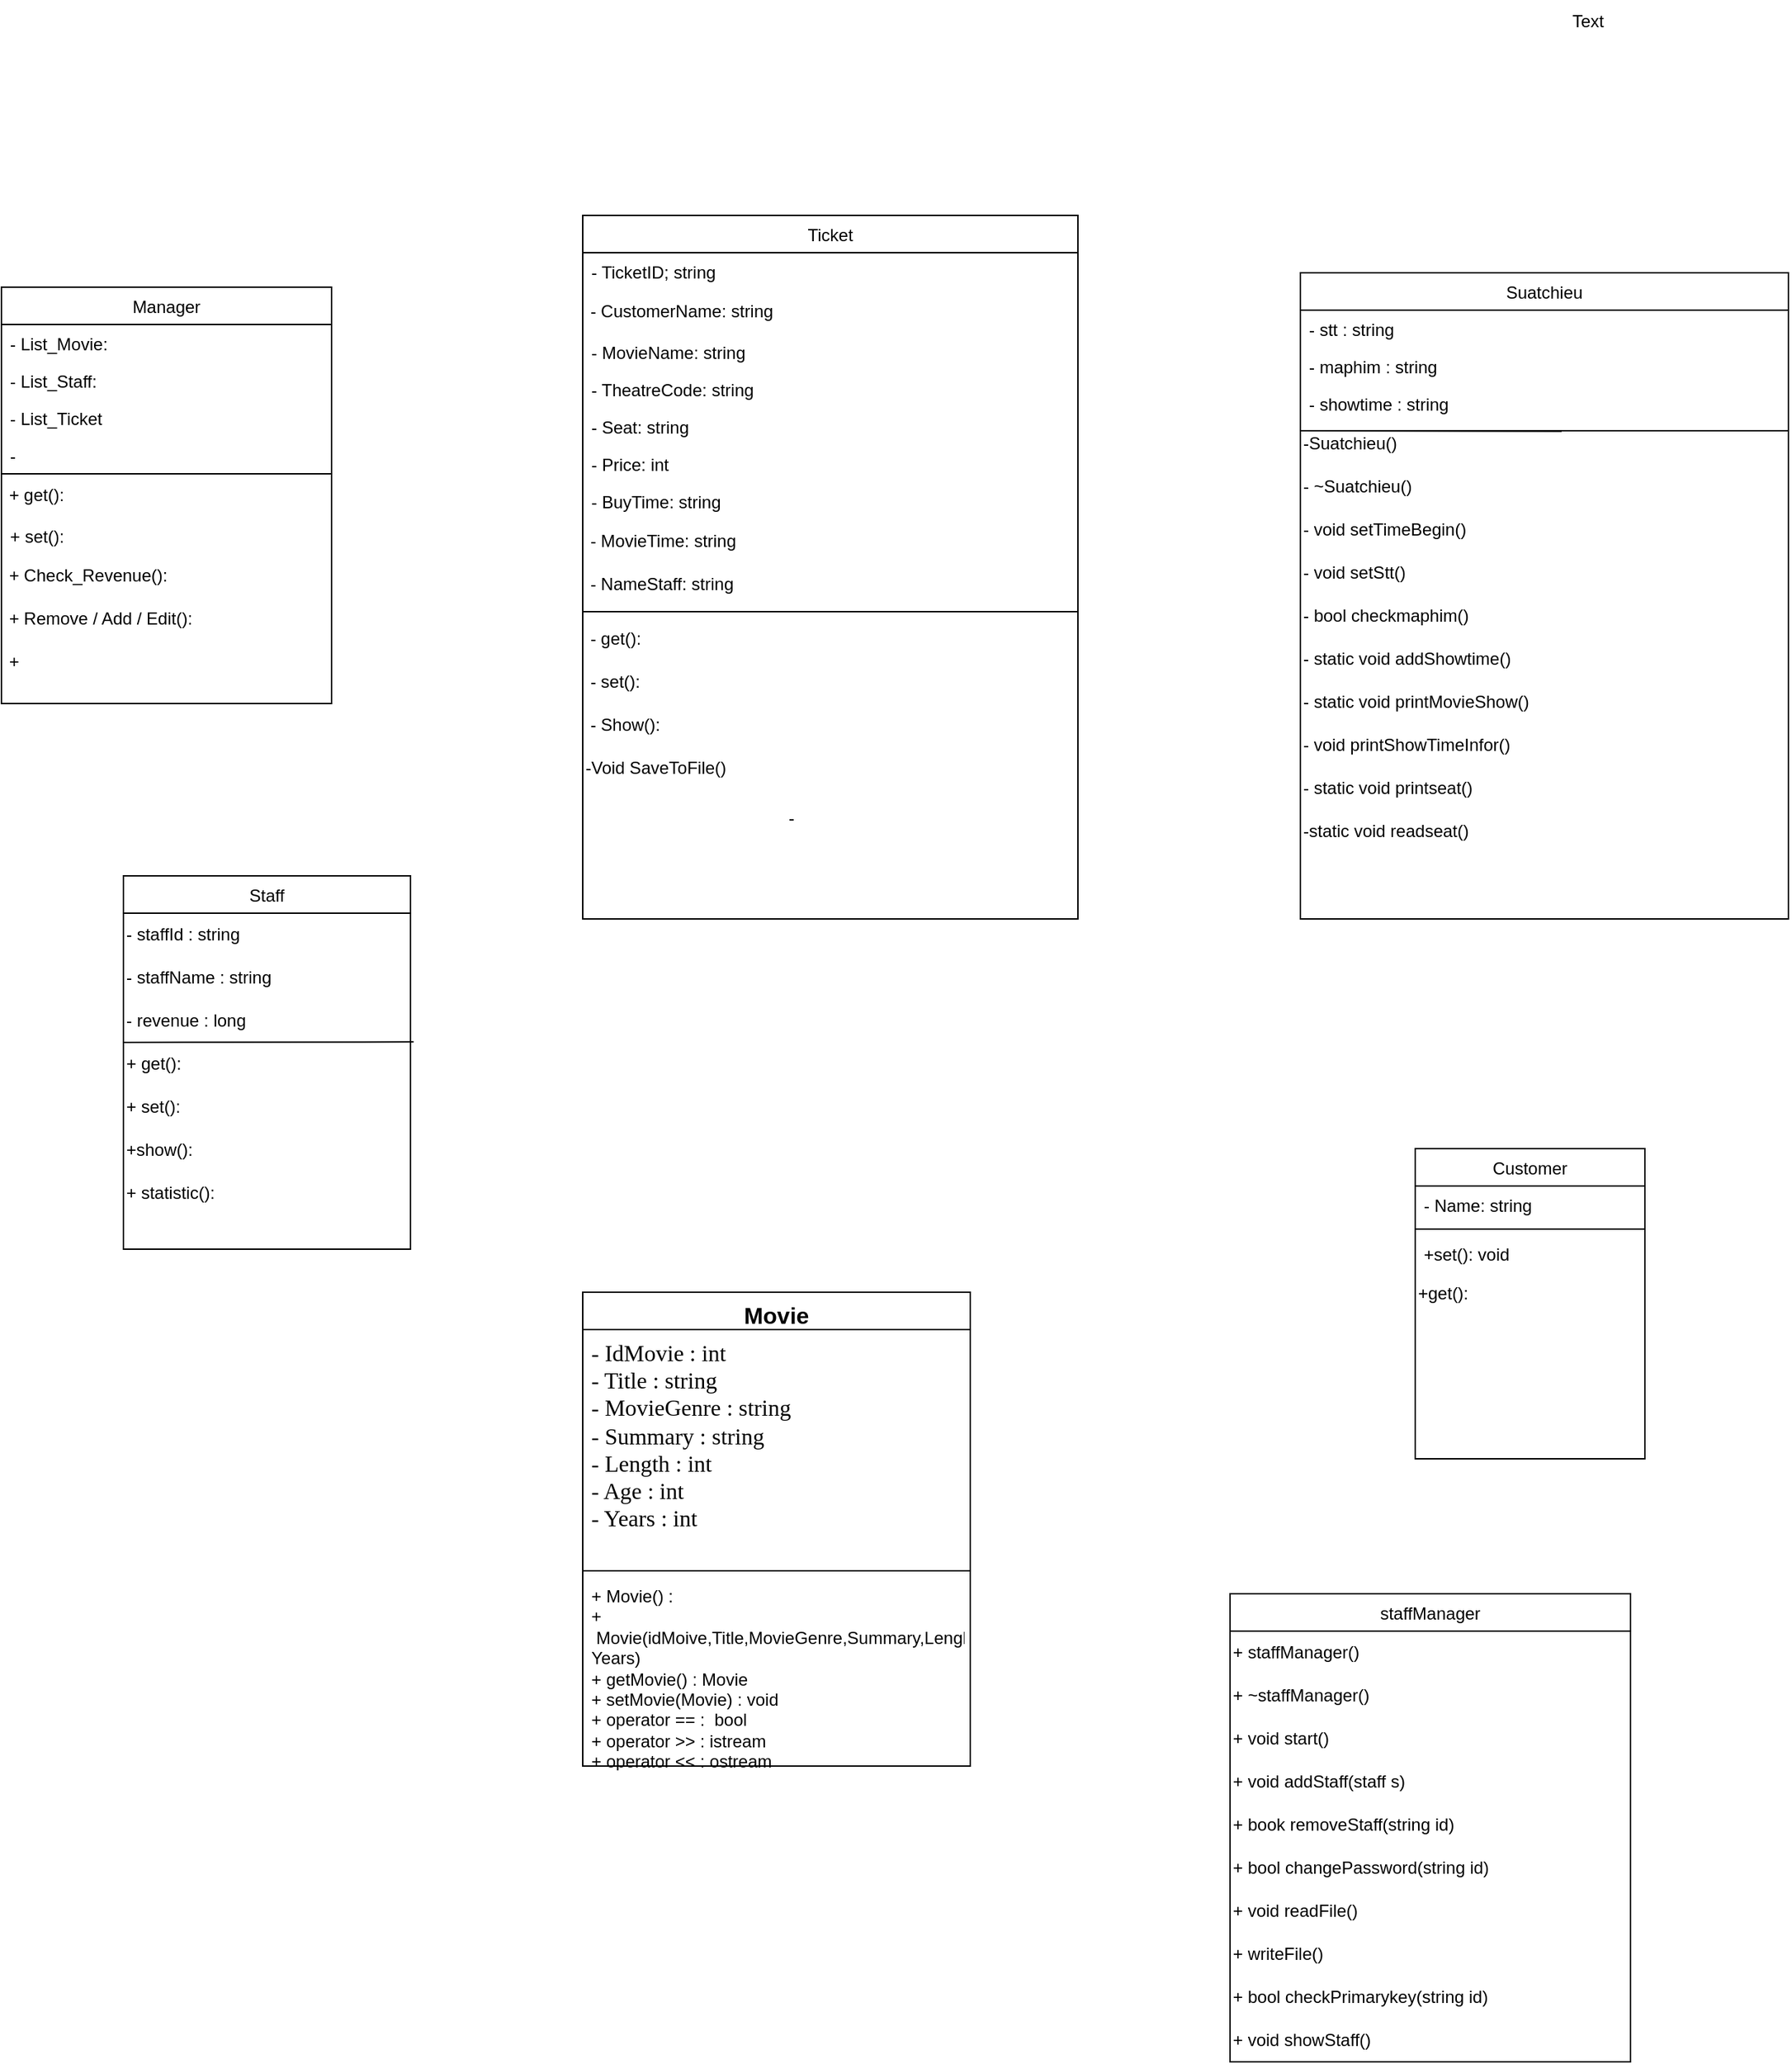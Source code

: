 <mxfile>
    <diagram id="byW2A_Ppa4mYDYx2hdw_" name="Page-1">
        <mxGraphModel dx="1259" dy="1580" grid="1" gridSize="10" guides="1" tooltips="1" connect="1" arrows="1" fold="1" page="1" pageScale="1" pageWidth="850" pageHeight="1100" background="none" math="0" shadow="0">
            <root>
                <mxCell id="0"/>
                <mxCell id="1" parent="0"/>
                <mxCell id="70" value="staffManager" style="swimlane;fontStyle=0;align=center;verticalAlign=top;childLayout=stackLayout;horizontal=1;startSize=26;horizontalStack=0;resizeParent=1;resizeLast=0;collapsible=1;marginBottom=0;rounded=0;shadow=0;strokeWidth=1;" parent="1" vertex="1">
                    <mxGeometry x="431" y="470" width="279" height="326" as="geometry">
                        <mxRectangle x="340" y="380" width="170" height="26" as="alternateBounds"/>
                    </mxGeometry>
                </mxCell>
                <mxCell id="74" value="+ staffManager()" style="text;html=1;align=left;verticalAlign=middle;resizable=0;points=[];autosize=1;strokeColor=none;fillColor=none;" parent="70" vertex="1">
                    <mxGeometry y="26" width="279" height="30" as="geometry"/>
                </mxCell>
                <mxCell id="75" value="+ ~staffManager()" style="text;html=1;align=left;verticalAlign=middle;resizable=0;points=[];autosize=1;strokeColor=none;fillColor=none;" parent="70" vertex="1">
                    <mxGeometry y="56" width="279" height="30" as="geometry"/>
                </mxCell>
                <mxCell id="76" value="+ void start()" style="text;html=1;align=left;verticalAlign=middle;resizable=0;points=[];autosize=1;strokeColor=none;fillColor=none;" parent="70" vertex="1">
                    <mxGeometry y="86" width="279" height="30" as="geometry"/>
                </mxCell>
                <mxCell id="77" value="+ void addStaff(staff s)" style="text;html=1;align=left;verticalAlign=middle;resizable=0;points=[];autosize=1;strokeColor=none;fillColor=none;" parent="70" vertex="1">
                    <mxGeometry y="116" width="279" height="30" as="geometry"/>
                </mxCell>
                <mxCell id="192" value="+ book removeStaff(string id)" style="text;html=1;align=left;verticalAlign=middle;resizable=0;points=[];autosize=1;strokeColor=none;fillColor=none;" vertex="1" parent="70">
                    <mxGeometry y="146" width="279" height="30" as="geometry"/>
                </mxCell>
                <mxCell id="193" value="+ bool changePassword(string id)" style="text;html=1;align=left;verticalAlign=middle;resizable=0;points=[];autosize=1;strokeColor=none;fillColor=none;" vertex="1" parent="70">
                    <mxGeometry y="176" width="279" height="30" as="geometry"/>
                </mxCell>
                <mxCell id="194" value="+ void readFile()" style="text;html=1;align=left;verticalAlign=middle;resizable=0;points=[];autosize=1;strokeColor=none;fillColor=none;" vertex="1" parent="70">
                    <mxGeometry y="206" width="279" height="30" as="geometry"/>
                </mxCell>
                <mxCell id="195" value="+ writeFile()" style="text;html=1;align=left;verticalAlign=middle;resizable=0;points=[];autosize=1;strokeColor=none;fillColor=none;" vertex="1" parent="70">
                    <mxGeometry y="236" width="279" height="30" as="geometry"/>
                </mxCell>
                <mxCell id="197" value="+ bool checkPrimarykey(string id)" style="text;html=1;align=left;verticalAlign=middle;resizable=0;points=[];autosize=1;strokeColor=none;fillColor=none;" vertex="1" parent="70">
                    <mxGeometry y="266" width="279" height="30" as="geometry"/>
                </mxCell>
                <mxCell id="198" value="+ void showStaff()" style="text;html=1;align=left;verticalAlign=middle;resizable=0;points=[];autosize=1;strokeColor=none;fillColor=none;" vertex="1" parent="70">
                    <mxGeometry y="296" width="279" height="30" as="geometry"/>
                </mxCell>
                <mxCell id="79" value="Suatchieu" style="swimlane;fontStyle=0;align=center;verticalAlign=top;childLayout=stackLayout;horizontal=1;startSize=26;horizontalStack=0;resizeParent=1;resizeLast=0;collapsible=1;marginBottom=0;rounded=0;shadow=0;strokeWidth=1;" parent="1" vertex="1">
                    <mxGeometry x="480" y="-450" width="340" height="450" as="geometry">
                        <mxRectangle x="550" y="140" width="160" height="26" as="alternateBounds"/>
                    </mxGeometry>
                </mxCell>
                <mxCell id="80" value="- stt : string" style="text;align=left;verticalAlign=top;spacingLeft=4;spacingRight=4;overflow=hidden;rotatable=0;points=[[0,0.5],[1,0.5]];portConstraint=eastwest;rounded=0;shadow=0;html=0;" parent="79" vertex="1">
                    <mxGeometry y="26" width="340" height="26" as="geometry"/>
                </mxCell>
                <mxCell id="81" value="- maphim : string" style="text;align=left;verticalAlign=top;spacingLeft=4;spacingRight=4;overflow=hidden;rotatable=0;points=[[0,0.5],[1,0.5]];portConstraint=eastwest;" parent="79" vertex="1">
                    <mxGeometry y="52" width="340" height="26" as="geometry"/>
                </mxCell>
                <mxCell id="191" value="" style="endArrow=none;html=1;entryX=1;entryY=0.2;entryDx=0;entryDy=0;entryPerimeter=0;" edge="1" parent="79" target="173">
                    <mxGeometry width="50" height="50" relative="1" as="geometry">
                        <mxPoint y="110" as="sourcePoint"/>
                        <mxPoint x="50" y="60" as="targetPoint"/>
                    </mxGeometry>
                </mxCell>
                <mxCell id="82" value="- showtime : string" style="text;align=left;verticalAlign=top;spacingLeft=4;spacingRight=4;overflow=hidden;rotatable=0;points=[[0,0.5],[1,0.5]];portConstraint=eastwest;rounded=0;shadow=0;html=0;" parent="79" vertex="1">
                    <mxGeometry y="78" width="340" height="26" as="geometry"/>
                </mxCell>
                <mxCell id="108" value="" style="endArrow=none;html=1;" parent="79" edge="1">
                    <mxGeometry width="50" height="50" relative="1" as="geometry">
                        <mxPoint y="110" as="sourcePoint"/>
                        <mxPoint x="182" y="110.34" as="targetPoint"/>
                    </mxGeometry>
                </mxCell>
                <mxCell id="173" value="-Suatchieu()" style="text;html=1;align=left;verticalAlign=middle;resizable=0;points=[];autosize=1;strokeColor=none;fillColor=none;" vertex="1" parent="79">
                    <mxGeometry y="104" width="340" height="30" as="geometry"/>
                </mxCell>
                <mxCell id="174" value="- ~Suatchieu()" style="text;html=1;align=left;verticalAlign=middle;resizable=0;points=[];autosize=1;strokeColor=none;fillColor=none;" vertex="1" parent="79">
                    <mxGeometry y="134" width="340" height="30" as="geometry"/>
                </mxCell>
                <mxCell id="175" value="- void setTimeBegin()" style="text;html=1;align=left;verticalAlign=middle;resizable=0;points=[];autosize=1;strokeColor=none;fillColor=none;" vertex="1" parent="79">
                    <mxGeometry y="164" width="340" height="30" as="geometry"/>
                </mxCell>
                <mxCell id="176" value="- void setStt()" style="text;html=1;align=left;verticalAlign=middle;resizable=0;points=[];autosize=1;strokeColor=none;fillColor=none;" vertex="1" parent="79">
                    <mxGeometry y="194" width="340" height="30" as="geometry"/>
                </mxCell>
                <mxCell id="177" value="- bool checkmaphim()" style="text;html=1;align=left;verticalAlign=middle;resizable=0;points=[];autosize=1;strokeColor=none;fillColor=none;" vertex="1" parent="79">
                    <mxGeometry y="224" width="340" height="30" as="geometry"/>
                </mxCell>
                <mxCell id="185" value="- static void addShowtime()" style="text;html=1;align=left;verticalAlign=middle;resizable=0;points=[];autosize=1;strokeColor=none;fillColor=none;" vertex="1" parent="79">
                    <mxGeometry y="254" width="340" height="30" as="geometry"/>
                </mxCell>
                <mxCell id="186" value="- static void printMovieShow()" style="text;html=1;align=left;verticalAlign=middle;resizable=0;points=[];autosize=1;strokeColor=none;fillColor=none;" vertex="1" parent="79">
                    <mxGeometry y="284" width="340" height="30" as="geometry"/>
                </mxCell>
                <mxCell id="187" value="- void printShowTimeInfor()" style="text;html=1;align=left;verticalAlign=middle;resizable=0;points=[];autosize=1;strokeColor=none;fillColor=none;" vertex="1" parent="79">
                    <mxGeometry y="314" width="340" height="30" as="geometry"/>
                </mxCell>
                <mxCell id="188" value="- static void printseat()" style="text;html=1;align=left;verticalAlign=middle;resizable=0;points=[];autosize=1;strokeColor=none;fillColor=none;" vertex="1" parent="79">
                    <mxGeometry y="344" width="340" height="30" as="geometry"/>
                </mxCell>
                <mxCell id="189" value="-static void readseat()" style="text;html=1;align=left;verticalAlign=middle;resizable=0;points=[];autosize=1;strokeColor=none;fillColor=none;" vertex="1" parent="79">
                    <mxGeometry y="374" width="340" height="30" as="geometry"/>
                </mxCell>
                <mxCell id="91" value="Ticket" style="swimlane;fontStyle=0;align=center;verticalAlign=top;childLayout=stackLayout;horizontal=1;startSize=26;horizontalStack=0;resizeParent=1;resizeLast=0;collapsible=1;marginBottom=0;rounded=0;shadow=0;strokeWidth=1;" parent="1" vertex="1">
                    <mxGeometry x="-20" y="-490" width="345" height="490" as="geometry">
                        <mxRectangle x="550" y="140" width="160" height="26" as="alternateBounds"/>
                    </mxGeometry>
                </mxCell>
                <mxCell id="92" value="- TicketID; string" style="text;align=left;verticalAlign=top;spacingLeft=4;spacingRight=4;overflow=hidden;rotatable=0;points=[[0,0.5],[1,0.5]];portConstraint=eastwest;rounded=0;shadow=0;html=0;" parent="91" vertex="1">
                    <mxGeometry y="26" width="345" height="26" as="geometry"/>
                </mxCell>
                <mxCell id="109" value="&amp;nbsp;- CustomerName: string" style="text;html=1;align=left;verticalAlign=middle;resizable=0;points=[];autosize=1;strokeColor=none;fillColor=none;" parent="91" vertex="1">
                    <mxGeometry y="52" width="345" height="30" as="geometry"/>
                </mxCell>
                <mxCell id="93" value="- MovieName: string" style="text;align=left;verticalAlign=top;spacingLeft=4;spacingRight=4;overflow=hidden;rotatable=0;points=[[0,0.5],[1,0.5]];portConstraint=eastwest;" parent="91" vertex="1">
                    <mxGeometry y="82" width="345" height="26" as="geometry"/>
                </mxCell>
                <mxCell id="94" value="- TheatreCode: string" style="text;align=left;verticalAlign=top;spacingLeft=4;spacingRight=4;overflow=hidden;rotatable=0;points=[[0,0.5],[1,0.5]];portConstraint=eastwest;rounded=0;shadow=0;html=0;" parent="91" vertex="1">
                    <mxGeometry y="108" width="345" height="26" as="geometry"/>
                </mxCell>
                <mxCell id="95" value="- Seat: string" style="text;align=left;verticalAlign=top;spacingLeft=4;spacingRight=4;overflow=hidden;rotatable=0;points=[[0,0.5],[1,0.5]];portConstraint=eastwest;rounded=0;shadow=0;html=0;" parent="91" vertex="1">
                    <mxGeometry y="134" width="345" height="26" as="geometry"/>
                </mxCell>
                <mxCell id="98" value="- Price: int" style="text;align=left;verticalAlign=top;spacingLeft=4;spacingRight=4;overflow=hidden;rotatable=0;points=[[0,0.5],[1,0.5]];portConstraint=eastwest;" parent="91" vertex="1">
                    <mxGeometry y="160" width="345" height="26" as="geometry"/>
                </mxCell>
                <mxCell id="97" value="- BuyTime: string" style="text;align=left;verticalAlign=top;spacingLeft=4;spacingRight=4;overflow=hidden;rotatable=0;points=[[0,0.5],[1,0.5]];portConstraint=eastwest;" parent="91" vertex="1">
                    <mxGeometry y="186" width="345" height="26" as="geometry"/>
                </mxCell>
                <mxCell id="110" value="&amp;nbsp;- MovieTime: string" style="text;html=1;align=left;verticalAlign=middle;resizable=0;points=[];autosize=1;strokeColor=none;fillColor=none;" parent="91" vertex="1">
                    <mxGeometry y="212" width="345" height="30" as="geometry"/>
                </mxCell>
                <mxCell id="112" value="&amp;nbsp;- NameStaff: string" style="text;html=1;align=left;verticalAlign=middle;resizable=0;points=[];autosize=1;strokeColor=none;fillColor=none;" parent="91" vertex="1">
                    <mxGeometry y="242" width="345" height="30" as="geometry"/>
                </mxCell>
                <mxCell id="96" value="" style="line;html=1;strokeWidth=1;align=left;verticalAlign=middle;spacingTop=-1;spacingLeft=3;spacingRight=3;rotatable=0;labelPosition=right;points=[];portConstraint=eastwest;" parent="91" vertex="1">
                    <mxGeometry y="272" width="345" height="8" as="geometry"/>
                </mxCell>
                <mxCell id="146" value="&amp;nbsp;- get():" style="text;html=1;align=left;verticalAlign=middle;resizable=0;points=[];autosize=1;strokeColor=none;fillColor=none;" parent="91" vertex="1">
                    <mxGeometry y="280" width="345" height="30" as="geometry"/>
                </mxCell>
                <mxCell id="147" value="&amp;nbsp;- set():" style="text;html=1;align=left;verticalAlign=middle;resizable=0;points=[];autosize=1;strokeColor=none;fillColor=none;" parent="91" vertex="1">
                    <mxGeometry y="310" width="345" height="30" as="geometry"/>
                </mxCell>
                <mxCell id="148" value="&amp;nbsp;- Show():" style="text;html=1;align=left;verticalAlign=middle;resizable=0;points=[];autosize=1;strokeColor=none;fillColor=none;" parent="91" vertex="1">
                    <mxGeometry y="340" width="345" height="30" as="geometry"/>
                </mxCell>
                <mxCell id="170" value="-Void SaveToFile()" style="text;html=1;align=left;verticalAlign=middle;resizable=0;points=[];autosize=1;strokeColor=none;fillColor=none;" vertex="1" parent="91">
                    <mxGeometry y="370" width="345" height="30" as="geometry"/>
                </mxCell>
                <mxCell id="99" value="Customer" style="swimlane;fontStyle=0;align=center;verticalAlign=top;childLayout=stackLayout;horizontal=1;startSize=26;horizontalStack=0;resizeParent=1;resizeLast=0;collapsible=1;marginBottom=0;rounded=0;shadow=0;strokeWidth=1;" parent="1" vertex="1">
                    <mxGeometry x="560" y="160" width="160" height="216" as="geometry">
                        <mxRectangle x="550" y="140" width="160" height="26" as="alternateBounds"/>
                    </mxGeometry>
                </mxCell>
                <mxCell id="100" value="- Name: string" style="text;align=left;verticalAlign=top;spacingLeft=4;spacingRight=4;overflow=hidden;rotatable=0;points=[[0,0.5],[1,0.5]];portConstraint=eastwest;rounded=0;shadow=0;html=0;" parent="99" vertex="1">
                    <mxGeometry y="26" width="160" height="26" as="geometry"/>
                </mxCell>
                <mxCell id="104" value="" style="line;html=1;strokeWidth=1;align=left;verticalAlign=middle;spacingTop=-1;spacingLeft=3;spacingRight=3;rotatable=0;labelPosition=right;points=[];portConstraint=eastwest;" parent="99" vertex="1">
                    <mxGeometry y="52" width="160" height="8" as="geometry"/>
                </mxCell>
                <mxCell id="106" value="+set(): void" style="text;align=left;verticalAlign=top;spacingLeft=4;spacingRight=4;overflow=hidden;rotatable=0;points=[[0,0.5],[1,0.5]];portConstraint=eastwest;" parent="99" vertex="1">
                    <mxGeometry y="60" width="160" height="26" as="geometry"/>
                </mxCell>
                <mxCell id="111" value="+get():&amp;nbsp;" style="text;html=1;align=left;verticalAlign=middle;resizable=0;points=[];autosize=1;strokeColor=none;fillColor=none;" parent="99" vertex="1">
                    <mxGeometry y="86" width="160" height="30" as="geometry"/>
                </mxCell>
                <mxCell id="117" value="Staff" style="swimlane;fontStyle=0;align=center;verticalAlign=top;childLayout=stackLayout;horizontal=1;startSize=26;horizontalStack=0;resizeParent=1;resizeLast=0;collapsible=1;marginBottom=0;rounded=0;shadow=0;strokeWidth=1;" parent="1" vertex="1">
                    <mxGeometry x="-340" y="-30" width="200" height="260" as="geometry">
                        <mxRectangle x="340" y="380" width="170" height="26" as="alternateBounds"/>
                    </mxGeometry>
                </mxCell>
                <mxCell id="120" value="- staffId : string" style="text;html=1;align=left;verticalAlign=middle;resizable=0;points=[];autosize=1;strokeColor=none;fillColor=none;" parent="117" vertex="1">
                    <mxGeometry y="26" width="200" height="30" as="geometry"/>
                </mxCell>
                <mxCell id="141" value="" style="endArrow=none;html=1;entryX=1.011;entryY=0.989;entryDx=0;entryDy=0;entryPerimeter=0;" parent="117" target="126" edge="1">
                    <mxGeometry width="50" height="50" relative="1" as="geometry">
                        <mxPoint y="116" as="sourcePoint"/>
                        <mxPoint x="50" y="66" as="targetPoint"/>
                    </mxGeometry>
                </mxCell>
                <mxCell id="127" value="- staffName : string" style="text;html=1;align=left;verticalAlign=middle;resizable=0;points=[];autosize=1;strokeColor=none;fillColor=none;" parent="117" vertex="1">
                    <mxGeometry y="56" width="200" height="30" as="geometry"/>
                </mxCell>
                <mxCell id="126" value="- revenue : long" style="text;html=1;align=left;verticalAlign=middle;resizable=0;points=[];autosize=1;strokeColor=none;fillColor=none;" parent="117" vertex="1">
                    <mxGeometry y="86" width="200" height="30" as="geometry"/>
                </mxCell>
                <mxCell id="151" value="+ get():&amp;nbsp;" style="text;html=1;align=left;verticalAlign=middle;resizable=0;points=[];autosize=1;strokeColor=none;fillColor=none;" parent="117" vertex="1">
                    <mxGeometry y="116" width="200" height="30" as="geometry"/>
                </mxCell>
                <mxCell id="152" value="+ set():" style="text;html=1;align=left;verticalAlign=middle;resizable=0;points=[];autosize=1;strokeColor=none;fillColor=none;" parent="117" vertex="1">
                    <mxGeometry y="146" width="200" height="30" as="geometry"/>
                </mxCell>
                <mxCell id="153" value="+show():" style="text;html=1;align=left;verticalAlign=middle;resizable=0;points=[];autosize=1;strokeColor=none;fillColor=none;" parent="117" vertex="1">
                    <mxGeometry y="176" width="200" height="30" as="geometry"/>
                </mxCell>
                <mxCell id="154" value="+ statistic():" style="text;html=1;align=left;verticalAlign=middle;resizable=0;points=[];autosize=1;strokeColor=none;fillColor=none;" parent="117" vertex="1">
                    <mxGeometry y="206" width="200" height="30" as="geometry"/>
                </mxCell>
                <mxCell id="142" value="&lt;font style=&quot;font-size: 16px;&quot;&gt;Movie&lt;/font&gt;" style="swimlane;fontStyle=1;align=center;verticalAlign=top;childLayout=stackLayout;horizontal=1;startSize=26;horizontalStack=0;resizeParent=1;resizeParentMax=0;resizeLast=0;collapsible=1;marginBottom=0;whiteSpace=wrap;html=1;" parent="1" vertex="1">
                    <mxGeometry x="-20" y="260" width="270" height="330" as="geometry"/>
                </mxCell>
                <mxCell id="143" value="&lt;font style=&quot;font-size: 16px;&quot;&gt;- IdMovie : int&lt;br&gt;- Title : string&lt;br&gt;- MovieGenre : string&lt;br&gt;- Summary : string&lt;br&gt;- Length : int&lt;br&gt;- Age : int&lt;br&gt;- Years : int&lt;br&gt;&lt;/font&gt;" style="text;strokeColor=none;fillColor=none;align=left;verticalAlign=top;spacingLeft=4;spacingRight=4;overflow=hidden;rotatable=0;points=[[0,0.5],[1,0.5]];portConstraint=eastwest;whiteSpace=wrap;html=1;fontFamily=Times New Roman;" parent="142" vertex="1">
                    <mxGeometry y="26" width="270" height="164" as="geometry"/>
                </mxCell>
                <mxCell id="144" value="" style="line;strokeWidth=1;fillColor=none;align=left;verticalAlign=middle;spacingTop=-1;spacingLeft=3;spacingRight=3;rotatable=0;labelPosition=right;points=[];portConstraint=eastwest;strokeColor=inherit;" parent="142" vertex="1">
                    <mxGeometry y="190" width="270" height="8" as="geometry"/>
                </mxCell>
                <mxCell id="145" value="+ Movie() :&lt;br&gt;+&amp;nbsp; &amp;nbsp; &amp;nbsp; &amp;nbsp;Movie(idMoive,Title,MovieGenre,Summary,Lenght,Age, Years)&lt;br&gt;+ getMovie() : Movie&lt;br&gt;+ setMovie(Movie) : void&lt;br&gt;+ operator == :&amp;nbsp; bool&lt;br&gt;+ operator &amp;gt;&amp;gt; : istream&lt;br&gt;+ operator &amp;lt;&amp;lt; : ostream" style="text;strokeColor=none;fillColor=none;align=left;verticalAlign=top;spacingLeft=4;spacingRight=4;overflow=hidden;rotatable=0;points=[[0,0.5],[1,0.5]];portConstraint=eastwest;whiteSpace=wrap;html=1;" parent="142" vertex="1">
                    <mxGeometry y="198" width="270" height="132" as="geometry"/>
                </mxCell>
                <mxCell id="157" value="Manager" style="swimlane;fontStyle=0;align=center;verticalAlign=top;childLayout=stackLayout;horizontal=1;startSize=26;horizontalStack=0;resizeParent=1;resizeLast=0;collapsible=1;marginBottom=0;rounded=0;shadow=0;strokeWidth=1;" parent="1" vertex="1">
                    <mxGeometry x="-425" y="-440" width="230" height="290" as="geometry">
                        <mxRectangle x="550" y="140" width="160" height="26" as="alternateBounds"/>
                    </mxGeometry>
                </mxCell>
                <mxCell id="158" value="- List_Movie:" style="text;align=left;verticalAlign=top;spacingLeft=4;spacingRight=4;overflow=hidden;rotatable=0;points=[[0,0.5],[1,0.5]];portConstraint=eastwest;rounded=0;shadow=0;html=0;" parent="157" vertex="1">
                    <mxGeometry y="26" width="230" height="26" as="geometry"/>
                </mxCell>
                <mxCell id="159" value="- List_Staff:" style="text;align=left;verticalAlign=top;spacingLeft=4;spacingRight=4;overflow=hidden;rotatable=0;points=[[0,0.5],[1,0.5]];portConstraint=eastwest;" parent="157" vertex="1">
                    <mxGeometry y="52" width="230" height="26" as="geometry"/>
                </mxCell>
                <mxCell id="161" value="- List_Ticket" style="text;align=left;verticalAlign=top;spacingLeft=4;spacingRight=4;overflow=hidden;rotatable=0;points=[[0,0.5],[1,0.5]];portConstraint=eastwest;rounded=0;shadow=0;html=0;" parent="157" vertex="1">
                    <mxGeometry y="78" width="230" height="26" as="geometry"/>
                </mxCell>
                <mxCell id="163" value="- " style="text;align=left;verticalAlign=top;spacingLeft=4;spacingRight=4;overflow=hidden;rotatable=0;points=[[0,0.5],[1,0.5]];portConstraint=eastwest;" parent="157" vertex="1">
                    <mxGeometry y="104" width="230" height="26" as="geometry"/>
                </mxCell>
                <mxCell id="168" value="" style="endArrow=none;html=1;" parent="157" edge="1">
                    <mxGeometry width="50" height="50" relative="1" as="geometry">
                        <mxPoint y="130" as="sourcePoint"/>
                        <mxPoint x="230" y="130" as="targetPoint"/>
                    </mxGeometry>
                </mxCell>
                <mxCell id="165" value="&amp;nbsp;+ get():" style="text;html=1;align=left;verticalAlign=middle;resizable=0;points=[];autosize=1;strokeColor=none;fillColor=none;" parent="157" vertex="1">
                    <mxGeometry y="130" width="230" height="30" as="geometry"/>
                </mxCell>
                <mxCell id="164" value="+ set():" style="text;align=left;verticalAlign=top;spacingLeft=4;spacingRight=4;overflow=hidden;rotatable=0;points=[[0,0.5],[1,0.5]];portConstraint=eastwest;" parent="157" vertex="1">
                    <mxGeometry y="160" width="230" height="26" as="geometry"/>
                </mxCell>
                <mxCell id="166" value="&amp;nbsp;+ Check_Revenue():" style="text;html=1;align=left;verticalAlign=middle;resizable=0;points=[];autosize=1;strokeColor=none;fillColor=none;" parent="157" vertex="1">
                    <mxGeometry y="186" width="230" height="30" as="geometry"/>
                </mxCell>
                <mxCell id="167" value="&amp;nbsp;+ Remove / Add / Edit():" style="text;html=1;align=left;verticalAlign=middle;resizable=0;points=[];autosize=1;strokeColor=none;fillColor=none;" parent="157" vertex="1">
                    <mxGeometry y="216" width="230" height="30" as="geometry"/>
                </mxCell>
                <mxCell id="169" value="&amp;nbsp;+&amp;nbsp;" style="text;html=1;align=left;verticalAlign=middle;resizable=0;points=[];autosize=1;strokeColor=none;fillColor=none;" parent="157" vertex="1">
                    <mxGeometry y="246" width="230" height="30" as="geometry"/>
                </mxCell>
                <mxCell id="171" value="-" style="text;html=1;align=center;verticalAlign=middle;resizable=0;points=[];autosize=1;strokeColor=none;fillColor=none;" vertex="1" parent="1">
                    <mxGeometry x="110" y="-85" width="30" height="30" as="geometry"/>
                </mxCell>
                <mxCell id="178" value="Text" style="text;html=1;align=center;verticalAlign=middle;resizable=0;points=[];autosize=1;strokeColor=none;fillColor=none;" vertex="1" parent="1">
                    <mxGeometry x="550" y="-640" width="260" height="30" as="geometry"/>
                </mxCell>
            </root>
        </mxGraphModel>
    </diagram>
</mxfile>